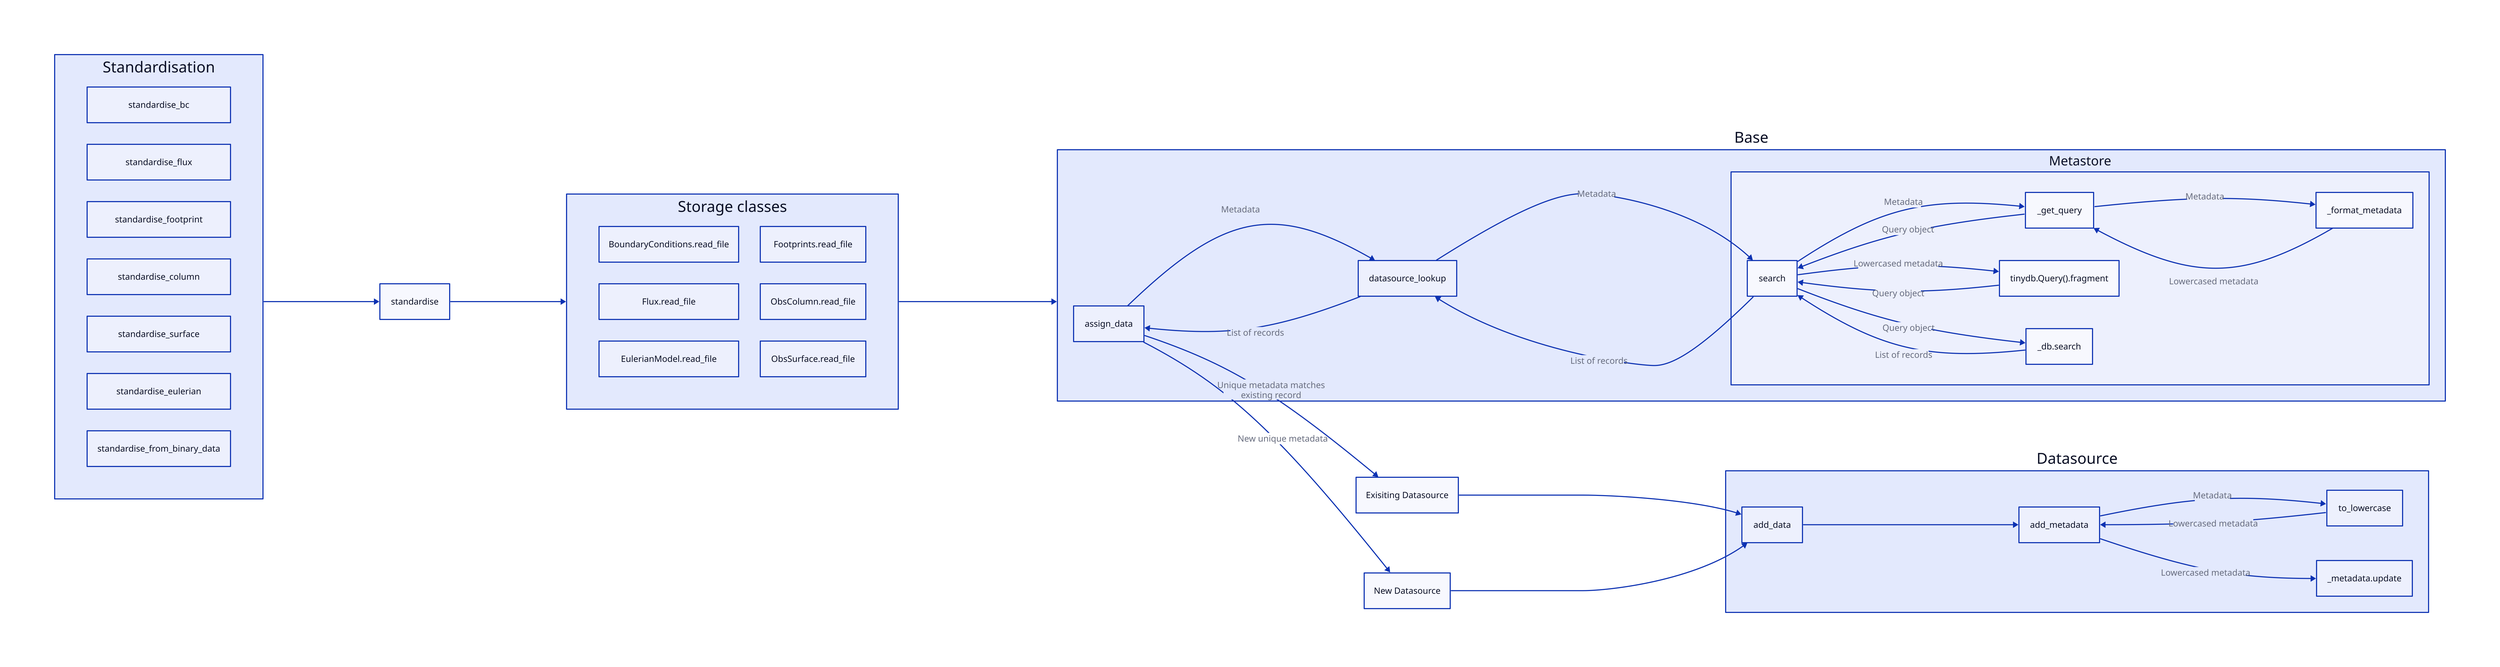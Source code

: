 direction: right

classes: {
  metadata_arrow: {
    style: {
      stroke: red
    }
  }
  combined_arrow: {
    style: {
      stroke: green
    }
  }
}

stand_fns -> standardise -> datatype_classes -> baseclass

stand_fns: "Standardisation" {
  grid-columns: 1

  standardise_bc
  standardise_flux
  standardise_footprint
  standardise_column
  standardise_surface
  standardise_eulerian
  standardise_from_binary_data

}

standardise: "standardise"

datatype_classes: "Storage classes" {
  grid-columns: 2

  "BoundaryConditions.read_file"
  "Flux.read_file"
  "EulerianModel.read_file"
  "Footprints.read_file"
  "ObsColumn.read_file"
  "ObsSurface.read_file"
}

baseclass: "Base" {
  assign_data
  "datasource_lookup"
  metastore: "Metastore" {
    search
    _get_query
    _format_metadata
    "tinydb.Query().fragment"
    "_db.search"

    search -> _get_query: Metadata
    # Won't bother with arrow colours for now
    # (search -> _get_query)[0].class: metadata_arrow
    _get_query -> search: Query object
    _get_query -> _format_metadata: Metadata
    _format_metadata -> _get_query: Lowercased metadata
    search -> "tinydb.Query().fragment": Lowercased metadata
    "tinydb.Query().fragment" -> search: Query object
    search -> "_db.search": Query object
    "_db.search" -> search: List of records
  }

  assign_data -> datasource_lookup: Metadata
  datasource_lookup -> assign_data: List of records
  datasource_lookup -> metastore.search: Metadata
  metastore.search -> datasource_lookup: List of records
}

existing_ds: Exisiting Datasource
new_ds: New Datasource

# How to show a new Datasource being created?
#
datasource: "Datasource" {
  add_data -> add_metadata
  to_lowercase
  "_metadata.update"

  add_metadata -> to_lowercase: Metadata
  to_lowercase -> add_metadata: Lowercased metadata
  add_metadata -> "_metadata.update": Lowercased metadata


}


baseclass.assign_data -> existing_ds: Unique metadata matches\n existing record
baseclass.assign_data -> new_ds: New unique metadata

existing_ds -> datasource.add_data
new_ds -> datasource.add_data
